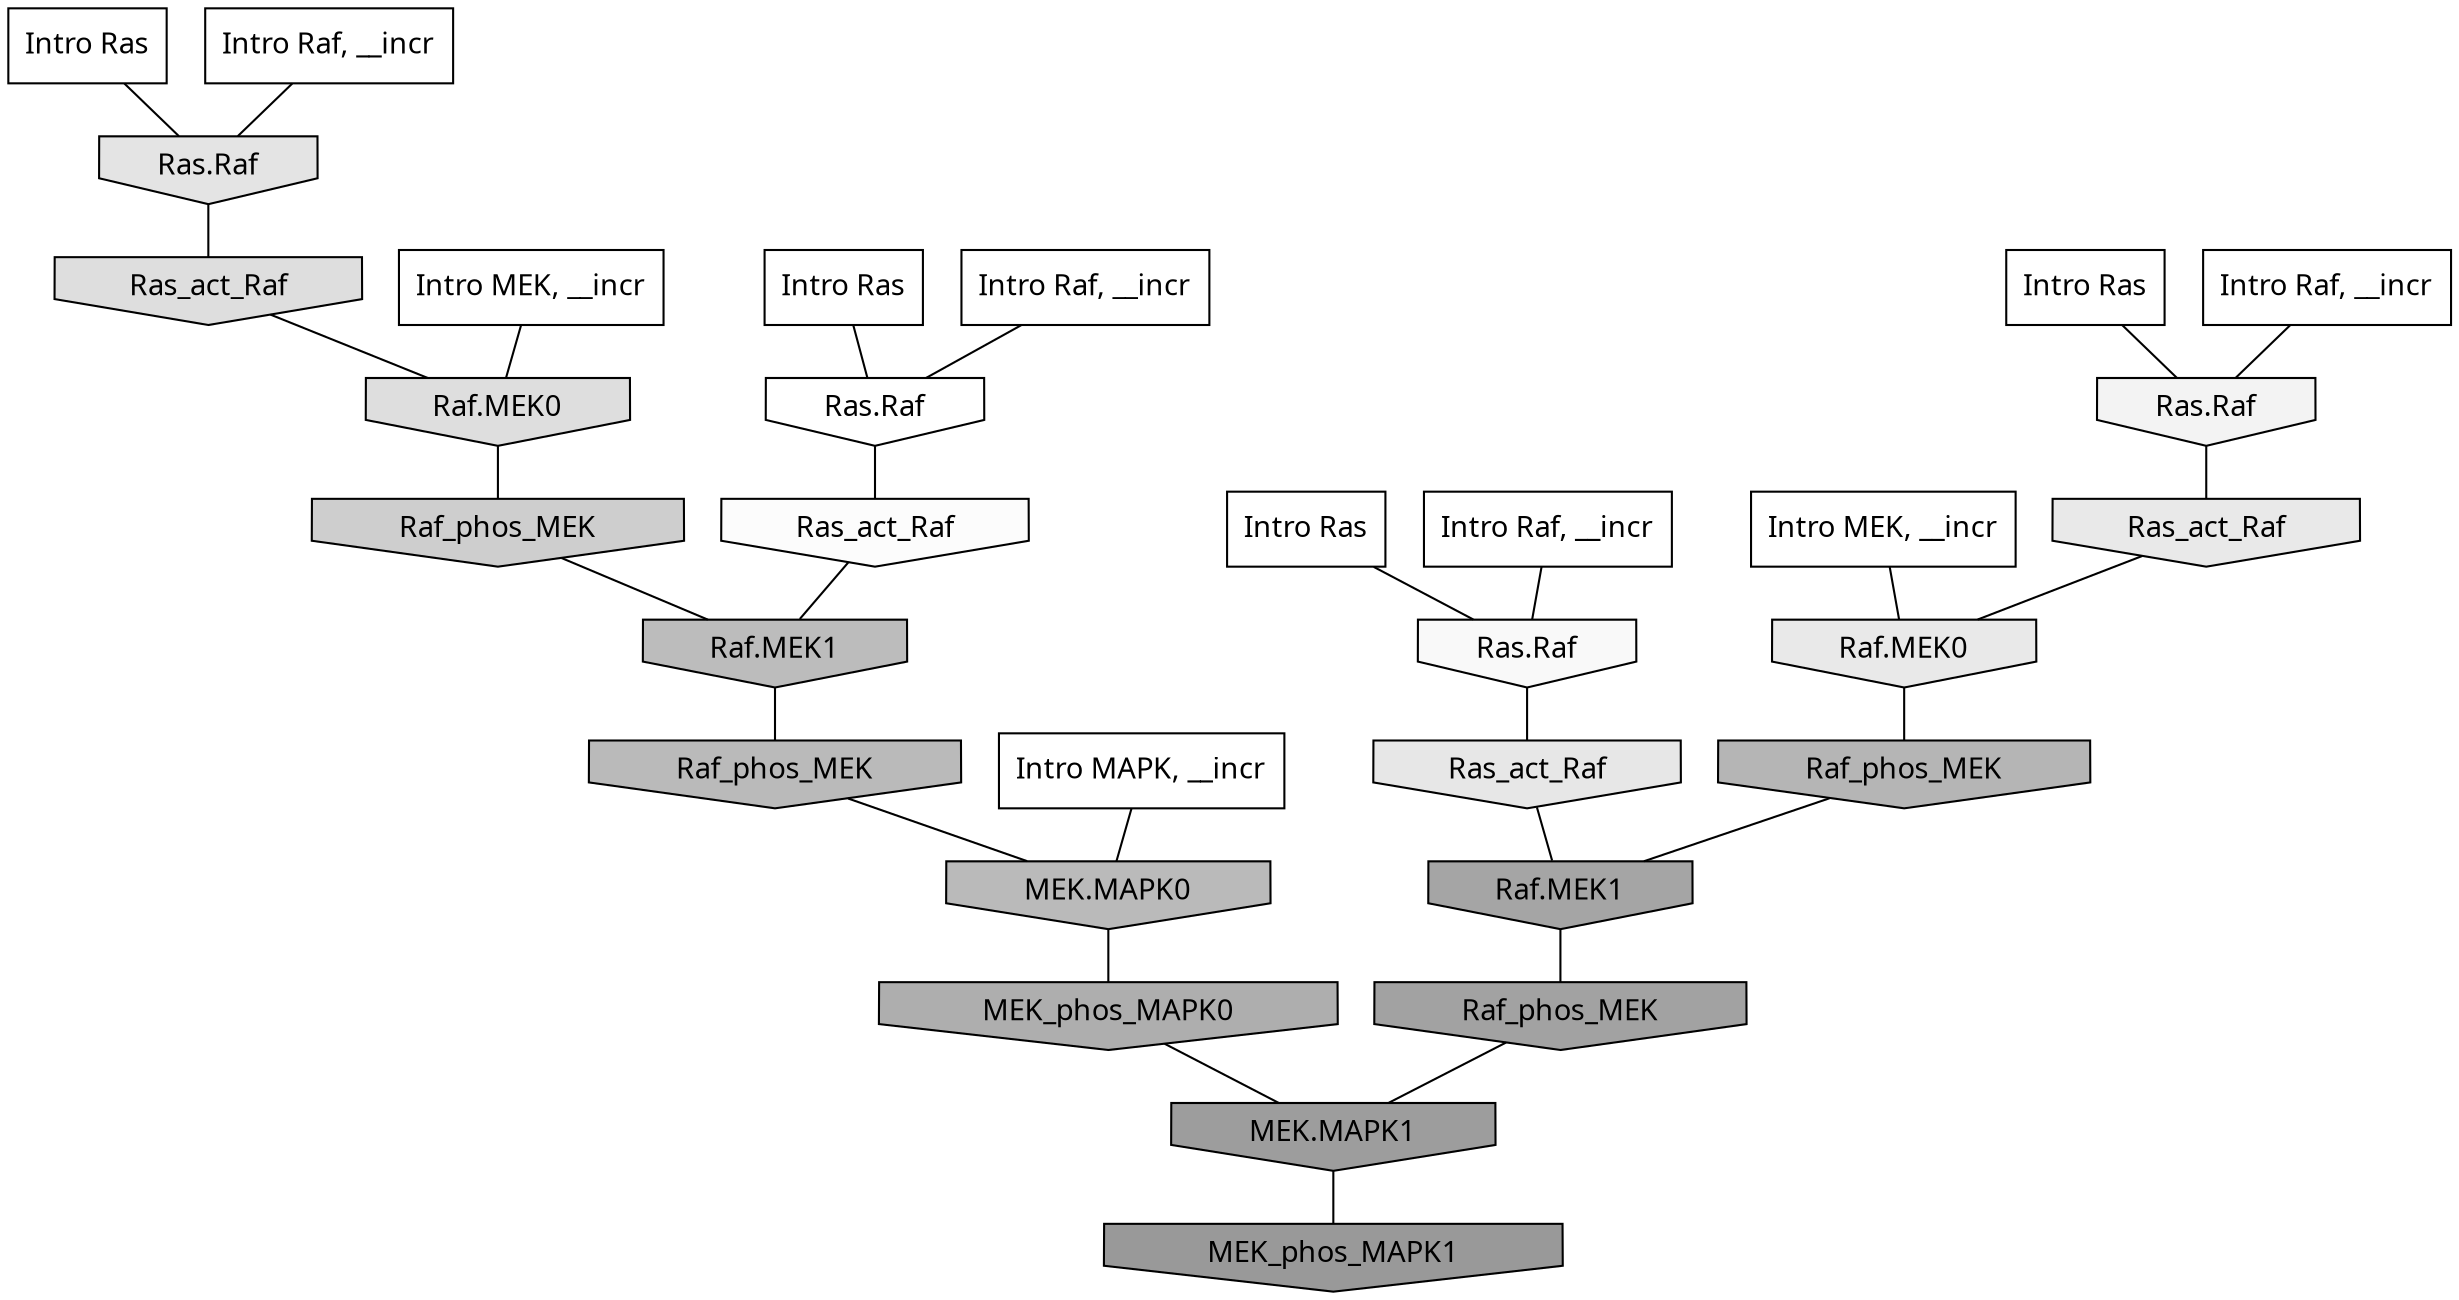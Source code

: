 digraph G{
  rankdir="TB";
  ranksep=0.30;
  node [fontname="CMU Serif"];
  edge [fontname="CMU Serif"];
  
  1 [label="Intro Ras", shape=rectangle, style=filled, fillcolor="0.000 0.000 1.000"]
  
  24 [label="Intro Ras", shape=rectangle, style=filled, fillcolor="0.000 0.000 1.000"]
  
  29 [label="Intro Ras", shape=rectangle, style=filled, fillcolor="0.000 0.000 1.000"]
  
  69 [label="Intro Ras", shape=rectangle, style=filled, fillcolor="0.000 0.000 1.000"]
  
  277 [label="Intro Raf, __incr", shape=rectangle, style=filled, fillcolor="0.000 0.000 1.000"]
  
  371 [label="Intro Raf, __incr", shape=rectangle, style=filled, fillcolor="0.000 0.000 1.000"]
  
  549 [label="Intro Raf, __incr", shape=rectangle, style=filled, fillcolor="0.000 0.000 1.000"]
  
  1092 [label="Intro Raf, __incr", shape=rectangle, style=filled, fillcolor="0.000 0.000 1.000"]
  
  1434 [label="Intro MEK, __incr", shape=rectangle, style=filled, fillcolor="0.000 0.000 1.000"]
  
  1968 [label="Intro MEK, __incr", shape=rectangle, style=filled, fillcolor="0.000 0.000 1.000"]
  
  2976 [label="Intro MAPK, __incr", shape=rectangle, style=filled, fillcolor="0.000 0.000 1.000"]
  
  3256 [label="Ras.Raf", shape=invhouse, style=filled, fillcolor="0.000 0.000 1.000"]
  
  3404 [label="Ras_act_Raf", shape=invhouse, style=filled, fillcolor="0.000 0.000 0.985"]
  
  3442 [label="Ras.Raf", shape=invhouse, style=filled, fillcolor="0.000 0.000 0.976"]
  
  3644 [label="Ras.Raf", shape=invhouse, style=filled, fillcolor="0.000 0.000 0.950"]
  
  4148 [label="Ras_act_Raf", shape=invhouse, style=filled, fillcolor="0.000 0.000 0.911"]
  
  4150 [label="Raf.MEK0", shape=invhouse, style=filled, fillcolor="0.000 0.000 0.911"]
  
  4212 [label="Ras_act_Raf", shape=invhouse, style=filled, fillcolor="0.000 0.000 0.906"]
  
  4371 [label="Ras.Raf", shape=invhouse, style=filled, fillcolor="0.000 0.000 0.894"]
  
  4756 [label="Ras_act_Raf", shape=invhouse, style=filled, fillcolor="0.000 0.000 0.869"]
  
  4759 [label="Raf.MEK0", shape=invhouse, style=filled, fillcolor="0.000 0.000 0.869"]
  
  5749 [label="Raf_phos_MEK", shape=invhouse, style=filled, fillcolor="0.000 0.000 0.807"]
  
  7455 [label="Raf.MEK1", shape=invhouse, style=filled, fillcolor="0.000 0.000 0.735"]
  
  7702 [label="Raf_phos_MEK", shape=invhouse, style=filled, fillcolor="0.000 0.000 0.727"]
  
  7704 [label="MEK.MAPK0", shape=invhouse, style=filled, fillcolor="0.000 0.000 0.727"]
  
  8288 [label="Raf_phos_MEK", shape=invhouse, style=filled, fillcolor="0.000 0.000 0.708"]
  
  9190 [label="MEK_phos_MAPK0", shape=invhouse, style=filled, fillcolor="0.000 0.000 0.680"]
  
  10681 [label="Raf.MEK1", shape=invhouse, style=filled, fillcolor="0.000 0.000 0.646"]
  
  11211 [label="Raf_phos_MEK", shape=invhouse, style=filled, fillcolor="0.000 0.000 0.636"]
  
  12311 [label="MEK.MAPK1", shape=invhouse, style=filled, fillcolor="0.000 0.000 0.615"]
  
  13177 [label="MEK_phos_MAPK1", shape=invhouse, style=filled, fillcolor="0.000 0.000 0.600"]
  
  
  12311 -> 13177 [dir=none, color="0.000 0.000 0.000"] 
  11211 -> 12311 [dir=none, color="0.000 0.000 0.000"] 
  10681 -> 11211 [dir=none, color="0.000 0.000 0.000"] 
  9190 -> 12311 [dir=none, color="0.000 0.000 0.000"] 
  8288 -> 10681 [dir=none, color="0.000 0.000 0.000"] 
  7704 -> 9190 [dir=none, color="0.000 0.000 0.000"] 
  7702 -> 7704 [dir=none, color="0.000 0.000 0.000"] 
  7455 -> 7702 [dir=none, color="0.000 0.000 0.000"] 
  5749 -> 7455 [dir=none, color="0.000 0.000 0.000"] 
  4759 -> 5749 [dir=none, color="0.000 0.000 0.000"] 
  4756 -> 4759 [dir=none, color="0.000 0.000 0.000"] 
  4371 -> 4756 [dir=none, color="0.000 0.000 0.000"] 
  4212 -> 10681 [dir=none, color="0.000 0.000 0.000"] 
  4150 -> 8288 [dir=none, color="0.000 0.000 0.000"] 
  4148 -> 4150 [dir=none, color="0.000 0.000 0.000"] 
  3644 -> 4148 [dir=none, color="0.000 0.000 0.000"] 
  3442 -> 4212 [dir=none, color="0.000 0.000 0.000"] 
  3404 -> 7455 [dir=none, color="0.000 0.000 0.000"] 
  3256 -> 3404 [dir=none, color="0.000 0.000 0.000"] 
  2976 -> 7704 [dir=none, color="0.000 0.000 0.000"] 
  1968 -> 4759 [dir=none, color="0.000 0.000 0.000"] 
  1434 -> 4150 [dir=none, color="0.000 0.000 0.000"] 
  1092 -> 3644 [dir=none, color="0.000 0.000 0.000"] 
  549 -> 3442 [dir=none, color="0.000 0.000 0.000"] 
  371 -> 4371 [dir=none, color="0.000 0.000 0.000"] 
  277 -> 3256 [dir=none, color="0.000 0.000 0.000"] 
  69 -> 3644 [dir=none, color="0.000 0.000 0.000"] 
  29 -> 3442 [dir=none, color="0.000 0.000 0.000"] 
  24 -> 3256 [dir=none, color="0.000 0.000 0.000"] 
  1 -> 4371 [dir=none, color="0.000 0.000 0.000"] 
  
  }
